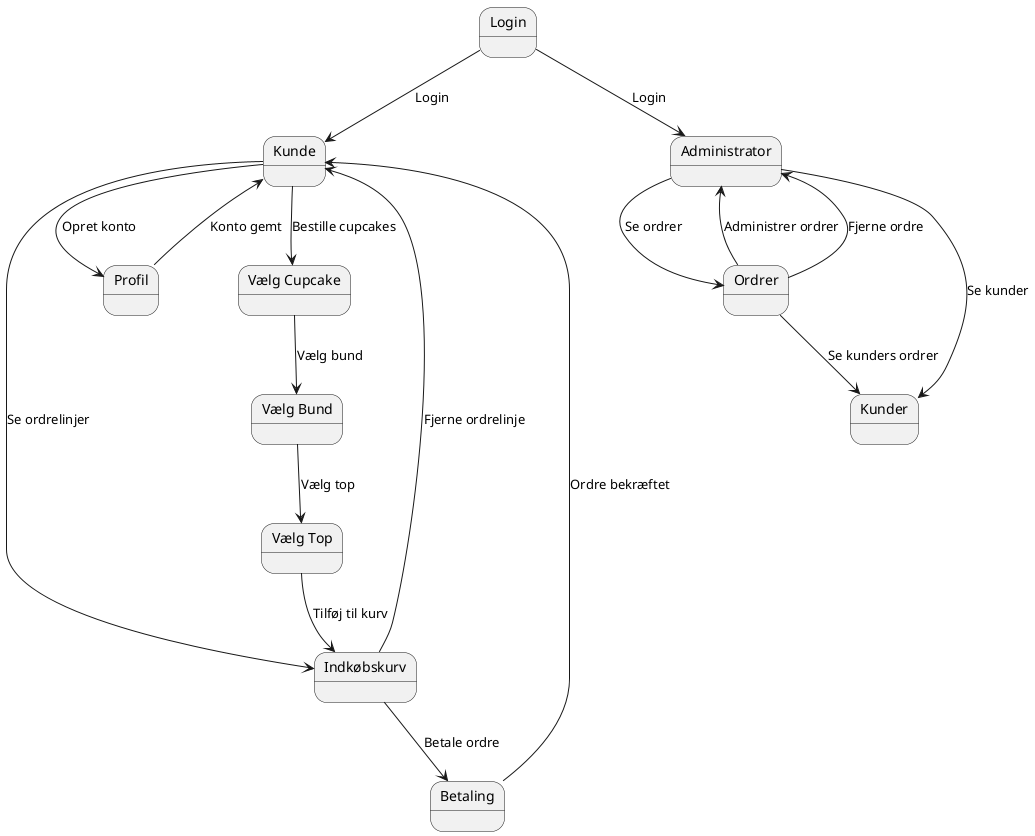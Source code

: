 @startuml
state "Login" as LOGIN
state "Kunde" as CUSTOMER
state "Administrator" as ADMIN
state "Indkøbskurv" as CART
state "Ordrer" as ORDERS
state "Kunder" as CUSTOMERS
state "Betaling" as PAYMENT
state "Profil" as PROFILE
state "Vælg Cupcake" as CHOOSE_CUPCAKE
state "Vælg Bund" as CHOOSE_BASE
state "Vælg Top" as CHOOSE_TOP

LOGIN --> CUSTOMER : Login
LOGIN --> ADMIN : Login

CUSTOMER --> CHOOSE_CUPCAKE : Bestille cupcakes
CHOOSE_CUPCAKE --> CHOOSE_BASE : Vælg bund
CHOOSE_BASE --> CHOOSE_TOP : Vælg top
CHOOSE_TOP --> CART : Tilføj til kurv

CUSTOMER --> CART : Se ordrelinjer
CART --> PAYMENT : Betale ordre
PAYMENT --> CUSTOMER : Ordre bekræftet

CUSTOMER --> PROFILE : Opret konto
PROFILE --> CUSTOMER : Konto gemt

ADMIN --> ORDERS : Se ordrer
ORDERS --> ADMIN : Administrer ordrer
ORDERS --> CUSTOMERS : Se kunders ordrer
ADMIN --> CUSTOMERS : Se kunder

CART --> CUSTOMER : Fjerne ordrelinje
ORDERS --> ADMIN : Fjerne ordre

@enduml
